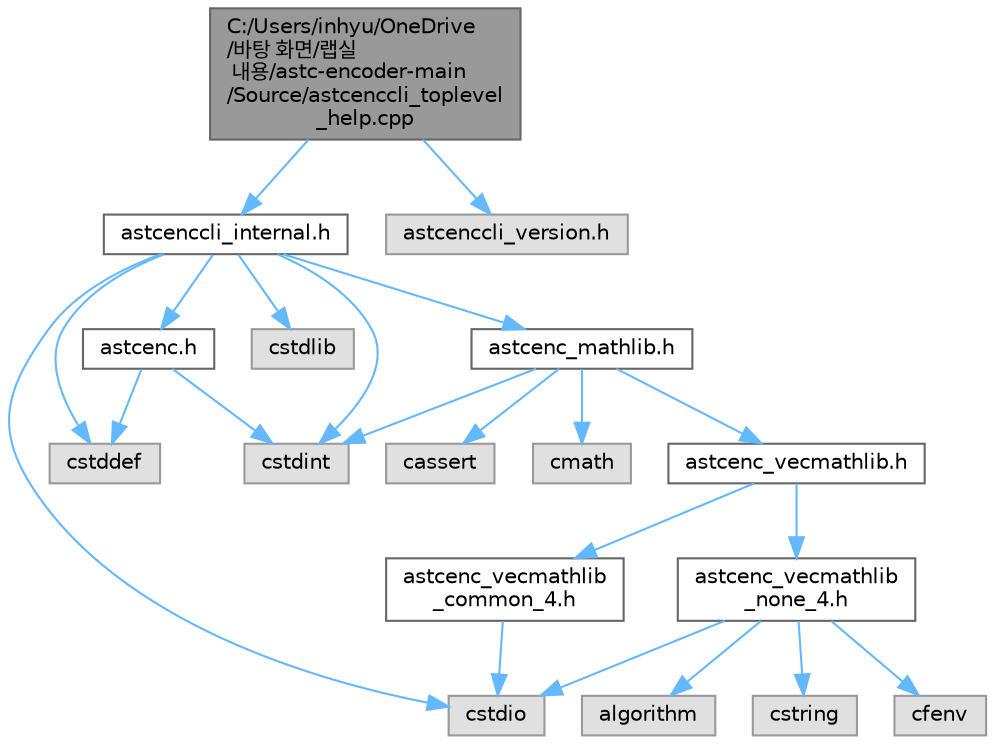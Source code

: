 digraph "C:/Users/inhyu/OneDrive/바탕 화면/랩실 내용/astc-encoder-main/Source/astcenccli_toplevel_help.cpp"
{
 // LATEX_PDF_SIZE
  bgcolor="transparent";
  edge [fontname=Helvetica,fontsize=10,labelfontname=Helvetica,labelfontsize=10];
  node [fontname=Helvetica,fontsize=10,shape=box,height=0.2,width=0.4];
  Node1 [id="Node000001",label="C:/Users/inhyu/OneDrive\l/바탕 화면/랩실\l 내용/astc-encoder-main\l/Source/astcenccli_toplevel\l_help.cpp",height=0.2,width=0.4,color="gray40", fillcolor="grey60", style="filled", fontcolor="black",tooltip=" "];
  Node1 -> Node2 [id="edge22_Node000001_Node000002",color="steelblue1",style="solid",tooltip=" "];
  Node2 [id="Node000002",label="astcenccli_internal.h",height=0.2,width=0.4,color="grey40", fillcolor="white", style="filled",URL="$astcenccli__internal_8h.html",tooltip=" "];
  Node2 -> Node3 [id="edge23_Node000002_Node000003",color="steelblue1",style="solid",tooltip=" "];
  Node3 [id="Node000003",label="cstddef",height=0.2,width=0.4,color="grey60", fillcolor="#E0E0E0", style="filled",tooltip=" "];
  Node2 -> Node4 [id="edge24_Node000002_Node000004",color="steelblue1",style="solid",tooltip=" "];
  Node4 [id="Node000004",label="cstdint",height=0.2,width=0.4,color="grey60", fillcolor="#E0E0E0", style="filled",tooltip=" "];
  Node2 -> Node5 [id="edge25_Node000002_Node000005",color="steelblue1",style="solid",tooltip=" "];
  Node5 [id="Node000005",label="cstdio",height=0.2,width=0.4,color="grey60", fillcolor="#E0E0E0", style="filled",tooltip=" "];
  Node2 -> Node6 [id="edge26_Node000002_Node000006",color="steelblue1",style="solid",tooltip=" "];
  Node6 [id="Node000006",label="cstdlib",height=0.2,width=0.4,color="grey60", fillcolor="#E0E0E0", style="filled",tooltip=" "];
  Node2 -> Node7 [id="edge27_Node000002_Node000007",color="steelblue1",style="solid",tooltip=" "];
  Node7 [id="Node000007",label="astcenc.h",height=0.2,width=0.4,color="grey40", fillcolor="white", style="filled",URL="$astcenc_8h.html",tooltip=" "];
  Node7 -> Node3 [id="edge28_Node000007_Node000003",color="steelblue1",style="solid",tooltip=" "];
  Node7 -> Node4 [id="edge29_Node000007_Node000004",color="steelblue1",style="solid",tooltip=" "];
  Node2 -> Node8 [id="edge30_Node000002_Node000008",color="steelblue1",style="solid",tooltip=" "];
  Node8 [id="Node000008",label="astcenc_mathlib.h",height=0.2,width=0.4,color="grey40", fillcolor="white", style="filled",URL="$astcenc__mathlib_8h.html",tooltip=" "];
  Node8 -> Node9 [id="edge31_Node000008_Node000009",color="steelblue1",style="solid",tooltip=" "];
  Node9 [id="Node000009",label="cassert",height=0.2,width=0.4,color="grey60", fillcolor="#E0E0E0", style="filled",tooltip=" "];
  Node8 -> Node4 [id="edge32_Node000008_Node000004",color="steelblue1",style="solid",tooltip=" "];
  Node8 -> Node10 [id="edge33_Node000008_Node000010",color="steelblue1",style="solid",tooltip=" "];
  Node10 [id="Node000010",label="cmath",height=0.2,width=0.4,color="grey60", fillcolor="#E0E0E0", style="filled",tooltip=" "];
  Node8 -> Node11 [id="edge34_Node000008_Node000011",color="steelblue1",style="solid",tooltip=" "];
  Node11 [id="Node000011",label="astcenc_vecmathlib.h",height=0.2,width=0.4,color="grey40", fillcolor="white", style="filled",URL="$astcenc__vecmathlib_8h.html",tooltip=" "];
  Node11 -> Node12 [id="edge35_Node000011_Node000012",color="steelblue1",style="solid",tooltip=" "];
  Node12 [id="Node000012",label="astcenc_vecmathlib\l_none_4.h",height=0.2,width=0.4,color="grey40", fillcolor="white", style="filled",URL="$astcenc__vecmathlib__none__4_8h.html",tooltip=" "];
  Node12 -> Node13 [id="edge36_Node000012_Node000013",color="steelblue1",style="solid",tooltip=" "];
  Node13 [id="Node000013",label="algorithm",height=0.2,width=0.4,color="grey60", fillcolor="#E0E0E0", style="filled",tooltip=" "];
  Node12 -> Node5 [id="edge37_Node000012_Node000005",color="steelblue1",style="solid",tooltip=" "];
  Node12 -> Node14 [id="edge38_Node000012_Node000014",color="steelblue1",style="solid",tooltip=" "];
  Node14 [id="Node000014",label="cstring",height=0.2,width=0.4,color="grey60", fillcolor="#E0E0E0", style="filled",tooltip=" "];
  Node12 -> Node15 [id="edge39_Node000012_Node000015",color="steelblue1",style="solid",tooltip=" "];
  Node15 [id="Node000015",label="cfenv",height=0.2,width=0.4,color="grey60", fillcolor="#E0E0E0", style="filled",tooltip=" "];
  Node11 -> Node16 [id="edge40_Node000011_Node000016",color="steelblue1",style="solid",tooltip=" "];
  Node16 [id="Node000016",label="astcenc_vecmathlib\l_common_4.h",height=0.2,width=0.4,color="grey40", fillcolor="white", style="filled",URL="$astcenc__vecmathlib__common__4_8h.html",tooltip=" "];
  Node16 -> Node5 [id="edge41_Node000016_Node000005",color="steelblue1",style="solid",tooltip=" "];
  Node1 -> Node17 [id="edge42_Node000001_Node000017",color="steelblue1",style="solid",tooltip=" "];
  Node17 [id="Node000017",label="astcenccli_version.h",height=0.2,width=0.4,color="grey60", fillcolor="#E0E0E0", style="filled",tooltip=" "];
}
